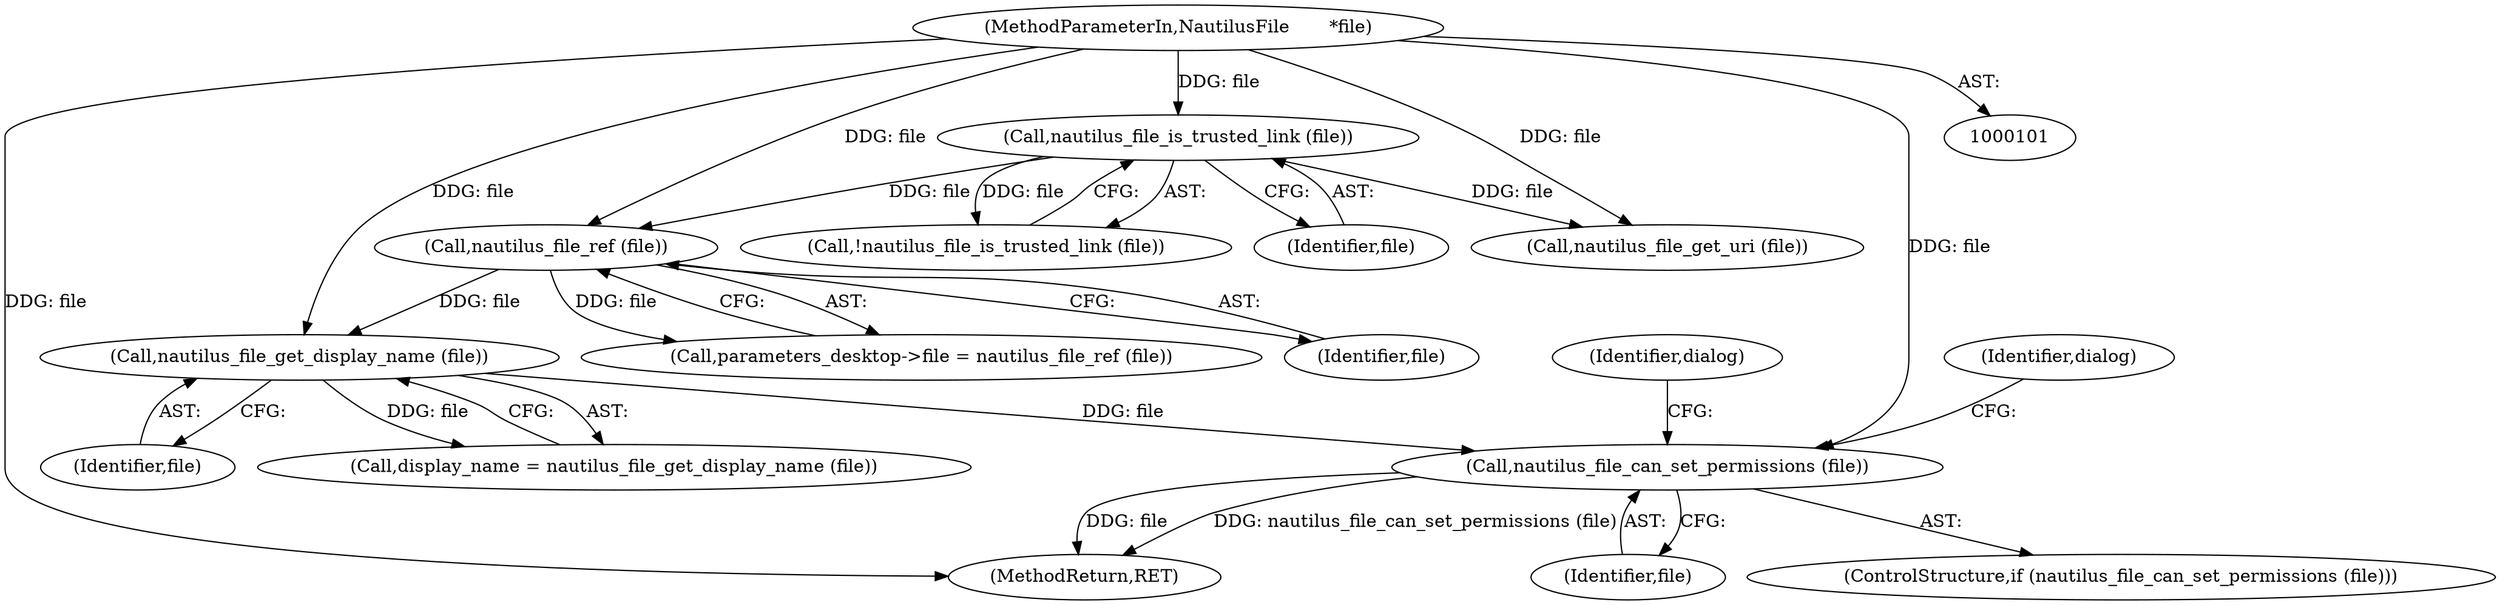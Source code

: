 digraph "0_nautilus_1630f53481f445ada0a455e9979236d31a8d3bb0_5@pointer" {
"1000200" [label="(Call,nautilus_file_can_set_permissions (file))"];
"1000164" [label="(Call,nautilus_file_get_display_name (file))"];
"1000156" [label="(Call,nautilus_file_ref (file))"];
"1000121" [label="(Call,nautilus_file_is_trusted_link (file))"];
"1000103" [label="(MethodParameterIn,NautilusFile       *file)"];
"1000238" [label="(MethodReturn,RET)"];
"1000122" [label="(Identifier,file)"];
"1000205" [label="(Identifier,dialog)"];
"1000199" [label="(ControlStructure,if (nautilus_file_can_set_permissions (file)))"];
"1000157" [label="(Identifier,file)"];
"1000224" [label="(Call,nautilus_file_get_uri (file))"];
"1000210" [label="(Identifier,dialog)"];
"1000121" [label="(Call,nautilus_file_is_trusted_link (file))"];
"1000103" [label="(MethodParameterIn,NautilusFile       *file)"];
"1000152" [label="(Call,parameters_desktop->file = nautilus_file_ref (file))"];
"1000120" [label="(Call,!nautilus_file_is_trusted_link (file))"];
"1000156" [label="(Call,nautilus_file_ref (file))"];
"1000164" [label="(Call,nautilus_file_get_display_name (file))"];
"1000165" [label="(Identifier,file)"];
"1000200" [label="(Call,nautilus_file_can_set_permissions (file))"];
"1000201" [label="(Identifier,file)"];
"1000162" [label="(Call,display_name = nautilus_file_get_display_name (file))"];
"1000200" -> "1000199"  [label="AST: "];
"1000200" -> "1000201"  [label="CFG: "];
"1000201" -> "1000200"  [label="AST: "];
"1000205" -> "1000200"  [label="CFG: "];
"1000210" -> "1000200"  [label="CFG: "];
"1000200" -> "1000238"  [label="DDG: file"];
"1000200" -> "1000238"  [label="DDG: nautilus_file_can_set_permissions (file)"];
"1000164" -> "1000200"  [label="DDG: file"];
"1000103" -> "1000200"  [label="DDG: file"];
"1000164" -> "1000162"  [label="AST: "];
"1000164" -> "1000165"  [label="CFG: "];
"1000165" -> "1000164"  [label="AST: "];
"1000162" -> "1000164"  [label="CFG: "];
"1000164" -> "1000162"  [label="DDG: file"];
"1000156" -> "1000164"  [label="DDG: file"];
"1000103" -> "1000164"  [label="DDG: file"];
"1000156" -> "1000152"  [label="AST: "];
"1000156" -> "1000157"  [label="CFG: "];
"1000157" -> "1000156"  [label="AST: "];
"1000152" -> "1000156"  [label="CFG: "];
"1000156" -> "1000152"  [label="DDG: file"];
"1000121" -> "1000156"  [label="DDG: file"];
"1000103" -> "1000156"  [label="DDG: file"];
"1000121" -> "1000120"  [label="AST: "];
"1000121" -> "1000122"  [label="CFG: "];
"1000122" -> "1000121"  [label="AST: "];
"1000120" -> "1000121"  [label="CFG: "];
"1000121" -> "1000120"  [label="DDG: file"];
"1000103" -> "1000121"  [label="DDG: file"];
"1000121" -> "1000224"  [label="DDG: file"];
"1000103" -> "1000101"  [label="AST: "];
"1000103" -> "1000238"  [label="DDG: file"];
"1000103" -> "1000224"  [label="DDG: file"];
}
